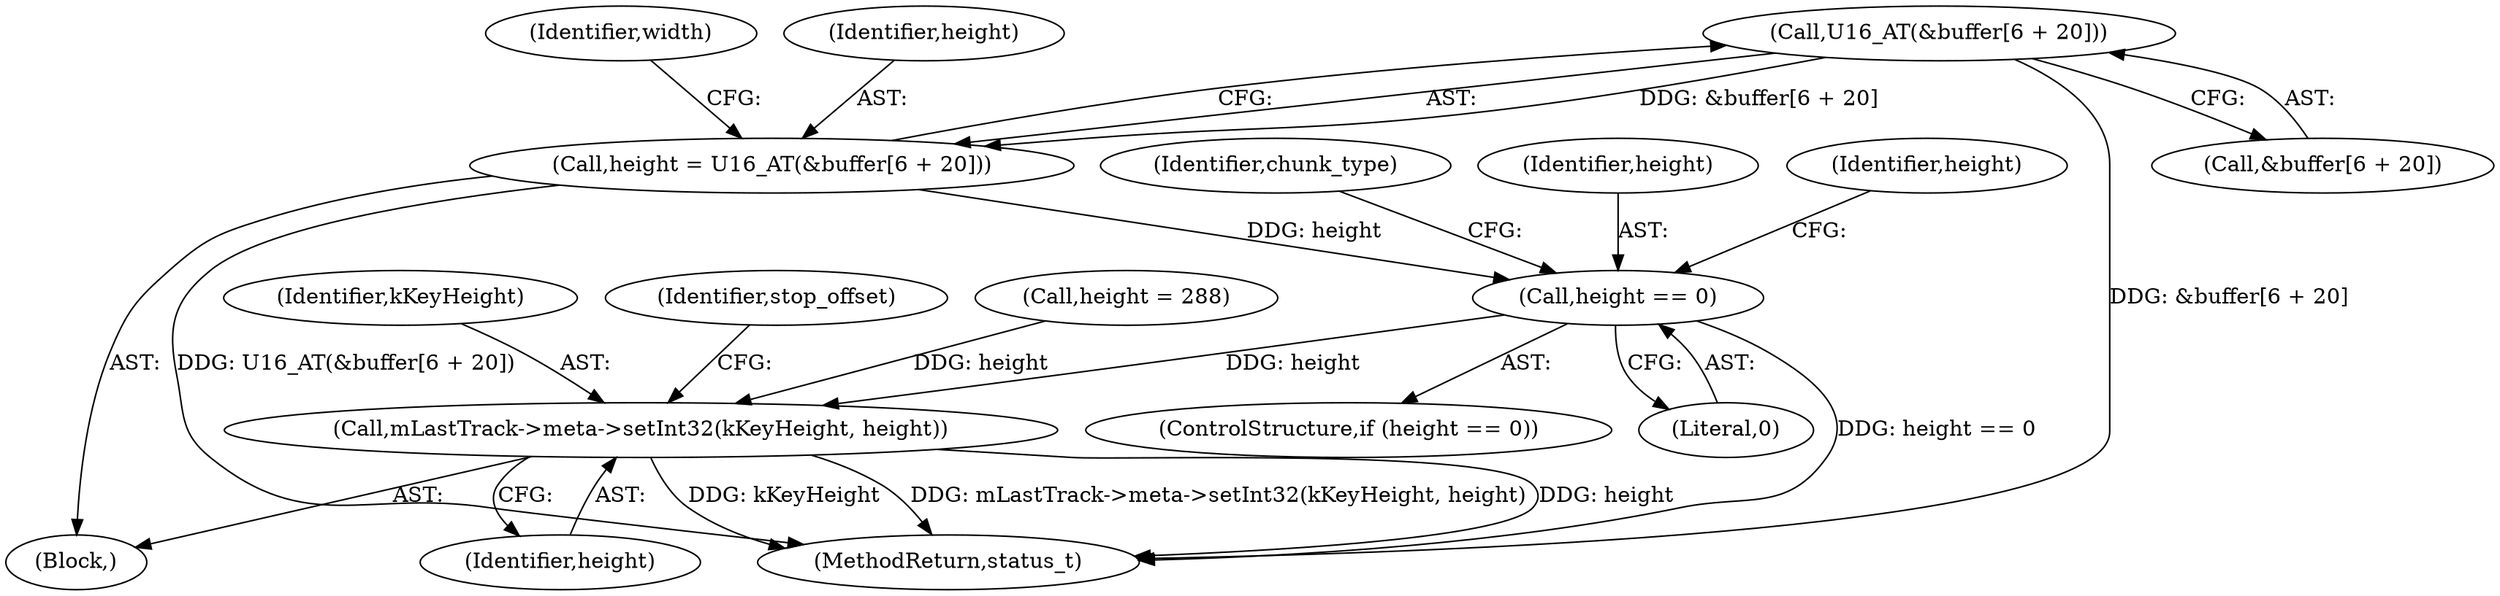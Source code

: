 digraph "0_Android_6fe85f7e15203e48df2cc3e8e1c4bc6ad49dc968@array" {
"1001675" [label="(Call,U16_AT(&buffer[6 + 20]))"];
"1001673" [label="(Call,height = U16_AT(&buffer[6 + 20]))"];
"1001690" [label="(Call,height == 0)"];
"1001712" [label="(Call,mLastTrack->meta->setInt32(kKeyHeight, height))"];
"1001684" [label="(Identifier,width)"];
"1001698" [label="(Identifier,chunk_type)"];
"1001714" [label="(Identifier,height)"];
"1001675" [label="(Call,U16_AT(&buffer[6 + 20]))"];
"1001691" [label="(Identifier,height)"];
"1001713" [label="(Identifier,kKeyHeight)"];
"1001717" [label="(Identifier,stop_offset)"];
"1001690" [label="(Call,height == 0)"];
"1001693" [label="(Call,height = 288)"];
"1001676" [label="(Call,&buffer[6 + 20])"];
"1001673" [label="(Call,height = U16_AT(&buffer[6 + 20]))"];
"1001694" [label="(Identifier,height)"];
"1001692" [label="(Literal,0)"];
"1001712" [label="(Call,mLastTrack->meta->setInt32(kKeyHeight, height))"];
"1002931" [label="(MethodReturn,status_t)"];
"1001625" [label="(Block,)"];
"1001689" [label="(ControlStructure,if (height == 0))"];
"1001674" [label="(Identifier,height)"];
"1001675" -> "1001673"  [label="AST: "];
"1001675" -> "1001676"  [label="CFG: "];
"1001676" -> "1001675"  [label="AST: "];
"1001673" -> "1001675"  [label="CFG: "];
"1001675" -> "1002931"  [label="DDG: &buffer[6 + 20]"];
"1001675" -> "1001673"  [label="DDG: &buffer[6 + 20]"];
"1001673" -> "1001625"  [label="AST: "];
"1001674" -> "1001673"  [label="AST: "];
"1001684" -> "1001673"  [label="CFG: "];
"1001673" -> "1002931"  [label="DDG: U16_AT(&buffer[6 + 20])"];
"1001673" -> "1001690"  [label="DDG: height"];
"1001690" -> "1001689"  [label="AST: "];
"1001690" -> "1001692"  [label="CFG: "];
"1001691" -> "1001690"  [label="AST: "];
"1001692" -> "1001690"  [label="AST: "];
"1001694" -> "1001690"  [label="CFG: "];
"1001698" -> "1001690"  [label="CFG: "];
"1001690" -> "1002931"  [label="DDG: height == 0"];
"1001690" -> "1001712"  [label="DDG: height"];
"1001712" -> "1001625"  [label="AST: "];
"1001712" -> "1001714"  [label="CFG: "];
"1001713" -> "1001712"  [label="AST: "];
"1001714" -> "1001712"  [label="AST: "];
"1001717" -> "1001712"  [label="CFG: "];
"1001712" -> "1002931"  [label="DDG: kKeyHeight"];
"1001712" -> "1002931"  [label="DDG: mLastTrack->meta->setInt32(kKeyHeight, height)"];
"1001712" -> "1002931"  [label="DDG: height"];
"1001693" -> "1001712"  [label="DDG: height"];
}
